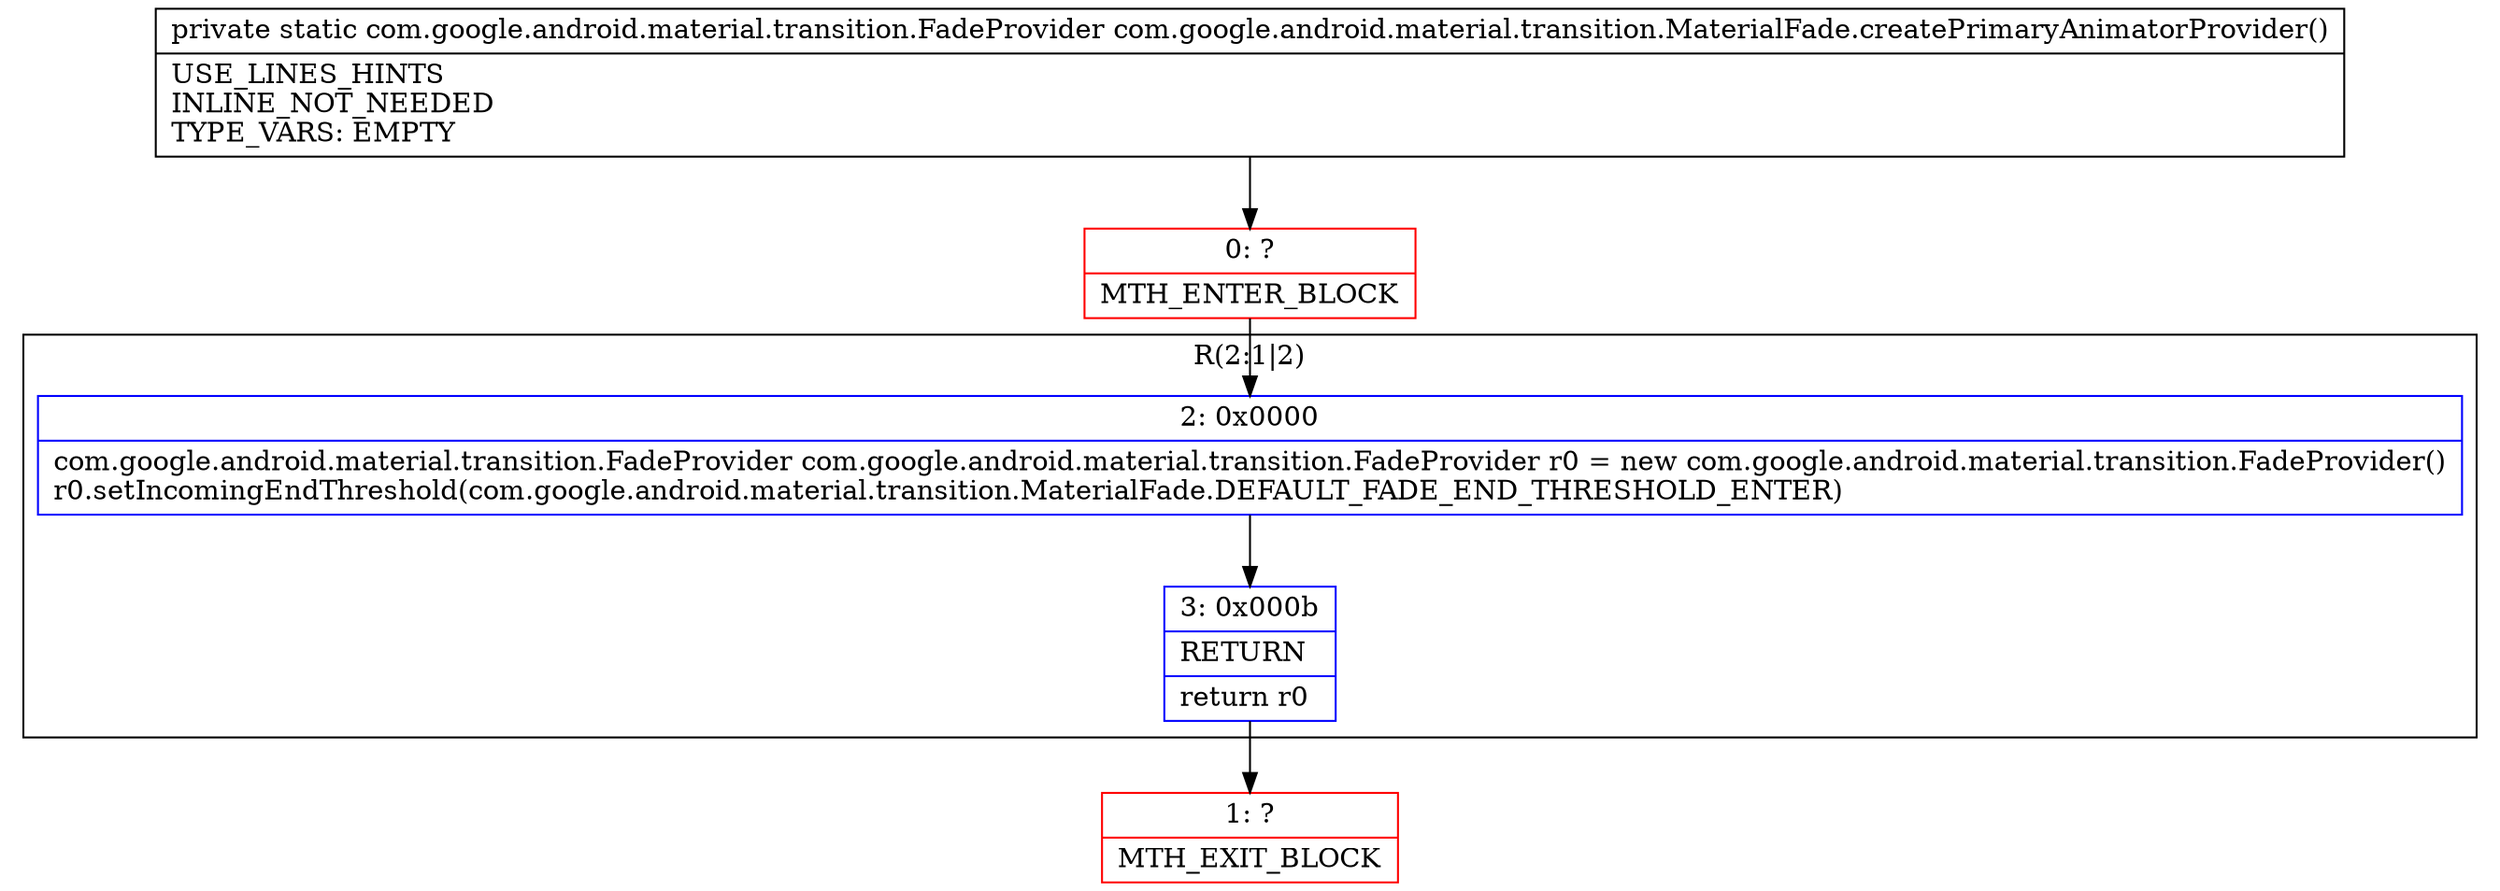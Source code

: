 digraph "CFG forcom.google.android.material.transition.MaterialFade.createPrimaryAnimatorProvider()Lcom\/google\/android\/material\/transition\/FadeProvider;" {
subgraph cluster_Region_1082362542 {
label = "R(2:1|2)";
node [shape=record,color=blue];
Node_2 [shape=record,label="{2\:\ 0x0000|com.google.android.material.transition.FadeProvider com.google.android.material.transition.FadeProvider r0 = new com.google.android.material.transition.FadeProvider()\lr0.setIncomingEndThreshold(com.google.android.material.transition.MaterialFade.DEFAULT_FADE_END_THRESHOLD_ENTER)\l}"];
Node_3 [shape=record,label="{3\:\ 0x000b|RETURN\l|return r0\l}"];
}
Node_0 [shape=record,color=red,label="{0\:\ ?|MTH_ENTER_BLOCK\l}"];
Node_1 [shape=record,color=red,label="{1\:\ ?|MTH_EXIT_BLOCK\l}"];
MethodNode[shape=record,label="{private static com.google.android.material.transition.FadeProvider com.google.android.material.transition.MaterialFade.createPrimaryAnimatorProvider()  | USE_LINES_HINTS\lINLINE_NOT_NEEDED\lTYPE_VARS: EMPTY\l}"];
MethodNode -> Node_0;Node_2 -> Node_3;
Node_3 -> Node_1;
Node_0 -> Node_2;
}

